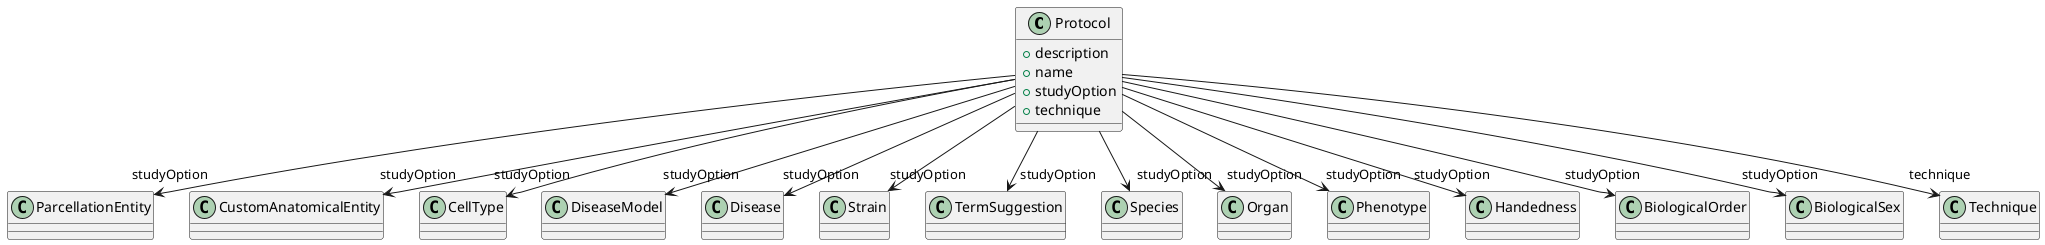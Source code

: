 @startuml
class Protocol {
+description
+name
+studyOption
+technique

}
Protocol -d-> "studyOption" ParcellationEntity
Protocol -d-> "studyOption" CustomAnatomicalEntity
Protocol -d-> "studyOption" CellType
Protocol -d-> "studyOption" DiseaseModel
Protocol -d-> "studyOption" Disease
Protocol -d-> "studyOption" Strain
Protocol -d-> "studyOption" TermSuggestion
Protocol -d-> "studyOption" Species
Protocol -d-> "studyOption" Organ
Protocol -d-> "studyOption" Phenotype
Protocol -d-> "studyOption" Handedness
Protocol -d-> "studyOption" BiologicalOrder
Protocol -d-> "studyOption" BiologicalSex
Protocol -d-> "technique" Technique

@enduml